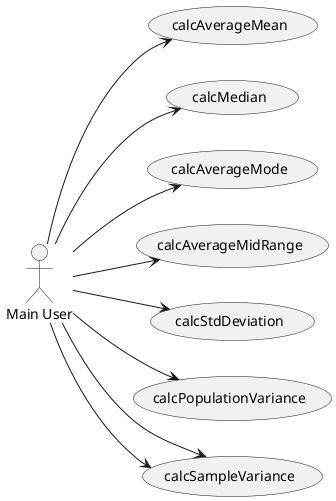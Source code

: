@startuml
:Main User: as User

(calcAverageMean)
(calcMedian)
(calcAverageMode)
(calcAverageMidRange)
(calcStdDeviation)
(calcPopulationVariance)
(calcSampleVariance)

left to right direction
User -down-> calcAverageMean
User -down-> calcMedian
User -down-> calcAverageMode
User -down-> calcAverageMidRange
User -down-> calcStdDeviation
User -down-> calcPopulationVariance
User -down-> calcSampleVariance
User -down-> calcSampleVariance

@enduml